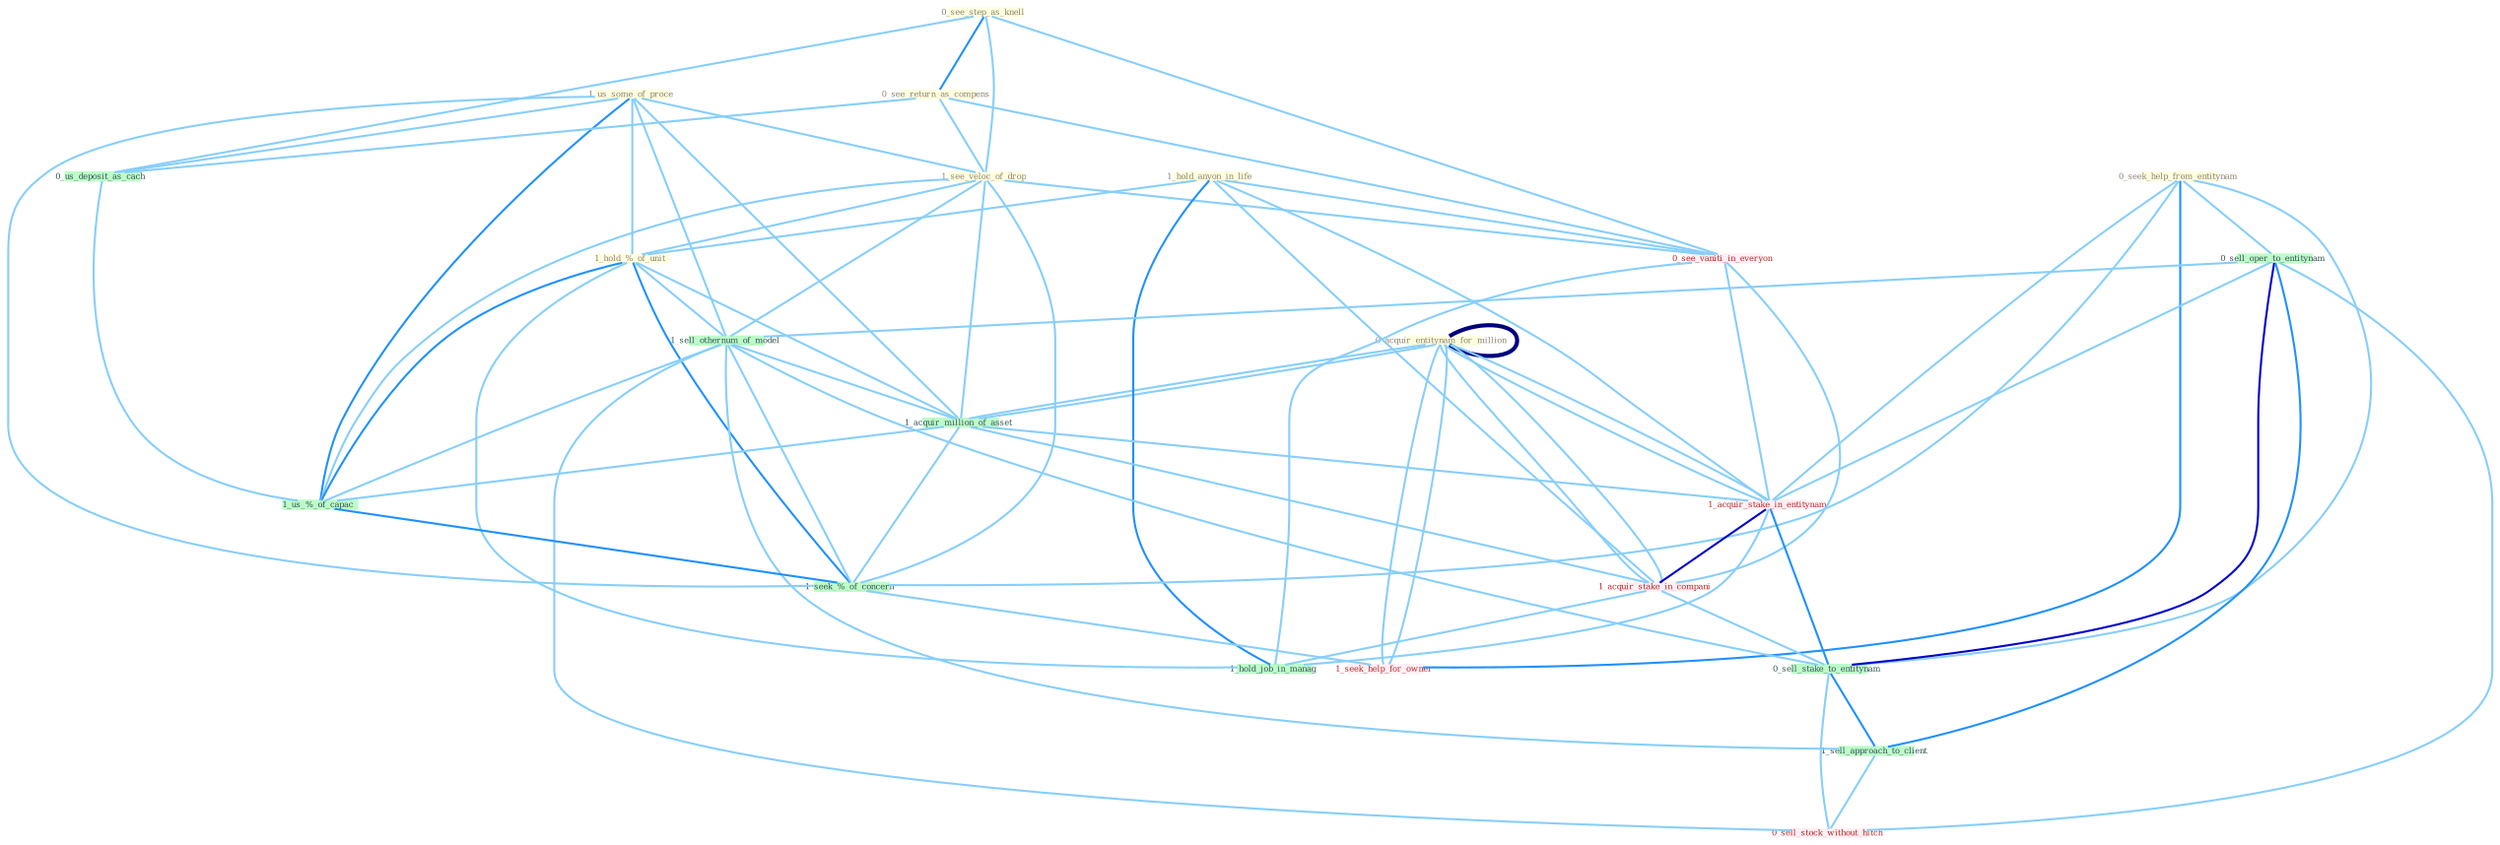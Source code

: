 Graph G{ 
    node
    [shape=polygon,style=filled,width=.5,height=.06,color="#BDFCC9",fixedsize=true,fontsize=4,
    fontcolor="#2f4f4f"];
    {node
    [color="#ffffe0", fontcolor="#8b7d6b"] "0_acquir_entitynam_for_million " "0_see_step_as_knell " "1_us_some_of_proce " "0_acquir_entitynam_for_million " "0_see_return_as_compens " "1_see_veloc_of_drop " "1_hold_anyon_in_life " "1_hold_%_of_unit " "0_seek_help_from_entitynam "}
{node [color="#fff0f5", fontcolor="#b22222"] "0_see_vaniti_in_everyon " "1_acquir_stake_in_entitynam " "1_acquir_stake_in_compani " "0_sell_stock_without_hitch " "1_seek_help_for_owner "}
edge [color="#B0E2FF"];

	"0_acquir_entitynam_for_million " -- "0_acquir_entitynam_for_million " [w="4", style=bold, color="#000080", len=0.4];
	"0_acquir_entitynam_for_million " -- "1_acquir_million_of_asset " [w="1", color="#87cefa" ];
	"0_acquir_entitynam_for_million " -- "1_acquir_stake_in_entitynam " [w="1", color="#87cefa" ];
	"0_acquir_entitynam_for_million " -- "1_acquir_stake_in_compani " [w="1", color="#87cefa" ];
	"0_acquir_entitynam_for_million " -- "1_seek_help_for_owner " [w="1", color="#87cefa" ];
	"0_see_step_as_knell " -- "0_see_return_as_compens " [w="2", color="#1e90ff" , len=0.8];
	"0_see_step_as_knell " -- "1_see_veloc_of_drop " [w="1", color="#87cefa" ];
	"0_see_step_as_knell " -- "0_see_vaniti_in_everyon " [w="1", color="#87cefa" ];
	"0_see_step_as_knell " -- "0_us_deposit_as_cach " [w="1", color="#87cefa" ];
	"1_us_some_of_proce " -- "1_see_veloc_of_drop " [w="1", color="#87cefa" ];
	"1_us_some_of_proce " -- "1_hold_%_of_unit " [w="1", color="#87cefa" ];
	"1_us_some_of_proce " -- "1_sell_othernum_of_model " [w="1", color="#87cefa" ];
	"1_us_some_of_proce " -- "1_acquir_million_of_asset " [w="1", color="#87cefa" ];
	"1_us_some_of_proce " -- "0_us_deposit_as_cach " [w="1", color="#87cefa" ];
	"1_us_some_of_proce " -- "1_us_%_of_capac " [w="2", color="#1e90ff" , len=0.8];
	"1_us_some_of_proce " -- "1_seek_%_of_concern " [w="1", color="#87cefa" ];
	"0_acquir_entitynam_for_million " -- "1_acquir_million_of_asset " [w="1", color="#87cefa" ];
	"0_acquir_entitynam_for_million " -- "1_acquir_stake_in_entitynam " [w="1", color="#87cefa" ];
	"0_acquir_entitynam_for_million " -- "1_acquir_stake_in_compani " [w="1", color="#87cefa" ];
	"0_acquir_entitynam_for_million " -- "1_seek_help_for_owner " [w="1", color="#87cefa" ];
	"0_see_return_as_compens " -- "1_see_veloc_of_drop " [w="1", color="#87cefa" ];
	"0_see_return_as_compens " -- "0_see_vaniti_in_everyon " [w="1", color="#87cefa" ];
	"0_see_return_as_compens " -- "0_us_deposit_as_cach " [w="1", color="#87cefa" ];
	"1_see_veloc_of_drop " -- "1_hold_%_of_unit " [w="1", color="#87cefa" ];
	"1_see_veloc_of_drop " -- "1_sell_othernum_of_model " [w="1", color="#87cefa" ];
	"1_see_veloc_of_drop " -- "0_see_vaniti_in_everyon " [w="1", color="#87cefa" ];
	"1_see_veloc_of_drop " -- "1_acquir_million_of_asset " [w="1", color="#87cefa" ];
	"1_see_veloc_of_drop " -- "1_us_%_of_capac " [w="1", color="#87cefa" ];
	"1_see_veloc_of_drop " -- "1_seek_%_of_concern " [w="1", color="#87cefa" ];
	"1_hold_anyon_in_life " -- "1_hold_%_of_unit " [w="1", color="#87cefa" ];
	"1_hold_anyon_in_life " -- "0_see_vaniti_in_everyon " [w="1", color="#87cefa" ];
	"1_hold_anyon_in_life " -- "1_acquir_stake_in_entitynam " [w="1", color="#87cefa" ];
	"1_hold_anyon_in_life " -- "1_acquir_stake_in_compani " [w="1", color="#87cefa" ];
	"1_hold_anyon_in_life " -- "1_hold_job_in_manag " [w="2", color="#1e90ff" , len=0.8];
	"1_hold_%_of_unit " -- "1_sell_othernum_of_model " [w="1", color="#87cefa" ];
	"1_hold_%_of_unit " -- "1_acquir_million_of_asset " [w="1", color="#87cefa" ];
	"1_hold_%_of_unit " -- "1_us_%_of_capac " [w="2", color="#1e90ff" , len=0.8];
	"1_hold_%_of_unit " -- "1_hold_job_in_manag " [w="1", color="#87cefa" ];
	"1_hold_%_of_unit " -- "1_seek_%_of_concern " [w="2", color="#1e90ff" , len=0.8];
	"0_seek_help_from_entitynam " -- "0_sell_oper_to_entitynam " [w="1", color="#87cefa" ];
	"0_seek_help_from_entitynam " -- "1_acquir_stake_in_entitynam " [w="1", color="#87cefa" ];
	"0_seek_help_from_entitynam " -- "0_sell_stake_to_entitynam " [w="1", color="#87cefa" ];
	"0_seek_help_from_entitynam " -- "1_seek_%_of_concern " [w="1", color="#87cefa" ];
	"0_seek_help_from_entitynam " -- "1_seek_help_for_owner " [w="2", color="#1e90ff" , len=0.8];
	"0_sell_oper_to_entitynam " -- "1_sell_othernum_of_model " [w="1", color="#87cefa" ];
	"0_sell_oper_to_entitynam " -- "1_acquir_stake_in_entitynam " [w="1", color="#87cefa" ];
	"0_sell_oper_to_entitynam " -- "0_sell_stake_to_entitynam " [w="3", color="#0000cd" , len=0.6];
	"0_sell_oper_to_entitynam " -- "1_sell_approach_to_client " [w="2", color="#1e90ff" , len=0.8];
	"0_sell_oper_to_entitynam " -- "0_sell_stock_without_hitch " [w="1", color="#87cefa" ];
	"1_sell_othernum_of_model " -- "1_acquir_million_of_asset " [w="1", color="#87cefa" ];
	"1_sell_othernum_of_model " -- "0_sell_stake_to_entitynam " [w="1", color="#87cefa" ];
	"1_sell_othernum_of_model " -- "1_us_%_of_capac " [w="1", color="#87cefa" ];
	"1_sell_othernum_of_model " -- "1_sell_approach_to_client " [w="1", color="#87cefa" ];
	"1_sell_othernum_of_model " -- "0_sell_stock_without_hitch " [w="1", color="#87cefa" ];
	"1_sell_othernum_of_model " -- "1_seek_%_of_concern " [w="1", color="#87cefa" ];
	"0_see_vaniti_in_everyon " -- "1_acquir_stake_in_entitynam " [w="1", color="#87cefa" ];
	"0_see_vaniti_in_everyon " -- "1_acquir_stake_in_compani " [w="1", color="#87cefa" ];
	"0_see_vaniti_in_everyon " -- "1_hold_job_in_manag " [w="1", color="#87cefa" ];
	"1_acquir_million_of_asset " -- "1_acquir_stake_in_entitynam " [w="1", color="#87cefa" ];
	"1_acquir_million_of_asset " -- "1_acquir_stake_in_compani " [w="1", color="#87cefa" ];
	"1_acquir_million_of_asset " -- "1_us_%_of_capac " [w="1", color="#87cefa" ];
	"1_acquir_million_of_asset " -- "1_seek_%_of_concern " [w="1", color="#87cefa" ];
	"0_us_deposit_as_cach " -- "1_us_%_of_capac " [w="1", color="#87cefa" ];
	"1_acquir_stake_in_entitynam " -- "1_acquir_stake_in_compani " [w="3", color="#0000cd" , len=0.6];
	"1_acquir_stake_in_entitynam " -- "0_sell_stake_to_entitynam " [w="2", color="#1e90ff" , len=0.8];
	"1_acquir_stake_in_entitynam " -- "1_hold_job_in_manag " [w="1", color="#87cefa" ];
	"1_acquir_stake_in_compani " -- "0_sell_stake_to_entitynam " [w="1", color="#87cefa" ];
	"1_acquir_stake_in_compani " -- "1_hold_job_in_manag " [w="1", color="#87cefa" ];
	"0_sell_stake_to_entitynam " -- "1_sell_approach_to_client " [w="2", color="#1e90ff" , len=0.8];
	"0_sell_stake_to_entitynam " -- "0_sell_stock_without_hitch " [w="1", color="#87cefa" ];
	"1_us_%_of_capac " -- "1_seek_%_of_concern " [w="2", color="#1e90ff" , len=0.8];
	"1_sell_approach_to_client " -- "0_sell_stock_without_hitch " [w="1", color="#87cefa" ];
	"1_seek_%_of_concern " -- "1_seek_help_for_owner " [w="1", color="#87cefa" ];
}